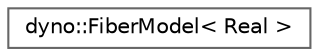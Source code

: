 digraph "Graphical Class Hierarchy"
{
 // LATEX_PDF_SIZE
  bgcolor="transparent";
  edge [fontname=Helvetica,fontsize=10,labelfontname=Helvetica,labelfontsize=10];
  node [fontname=Helvetica,fontsize=10,shape=box,height=0.2,width=0.4];
  rankdir="LR";
  Node0 [id="Node000000",label="dyno::FiberModel\< Real \>",height=0.2,width=0.4,color="grey40", fillcolor="white", style="filled",URL="$classdyno_1_1_fiber_model.html",tooltip=" "];
}
